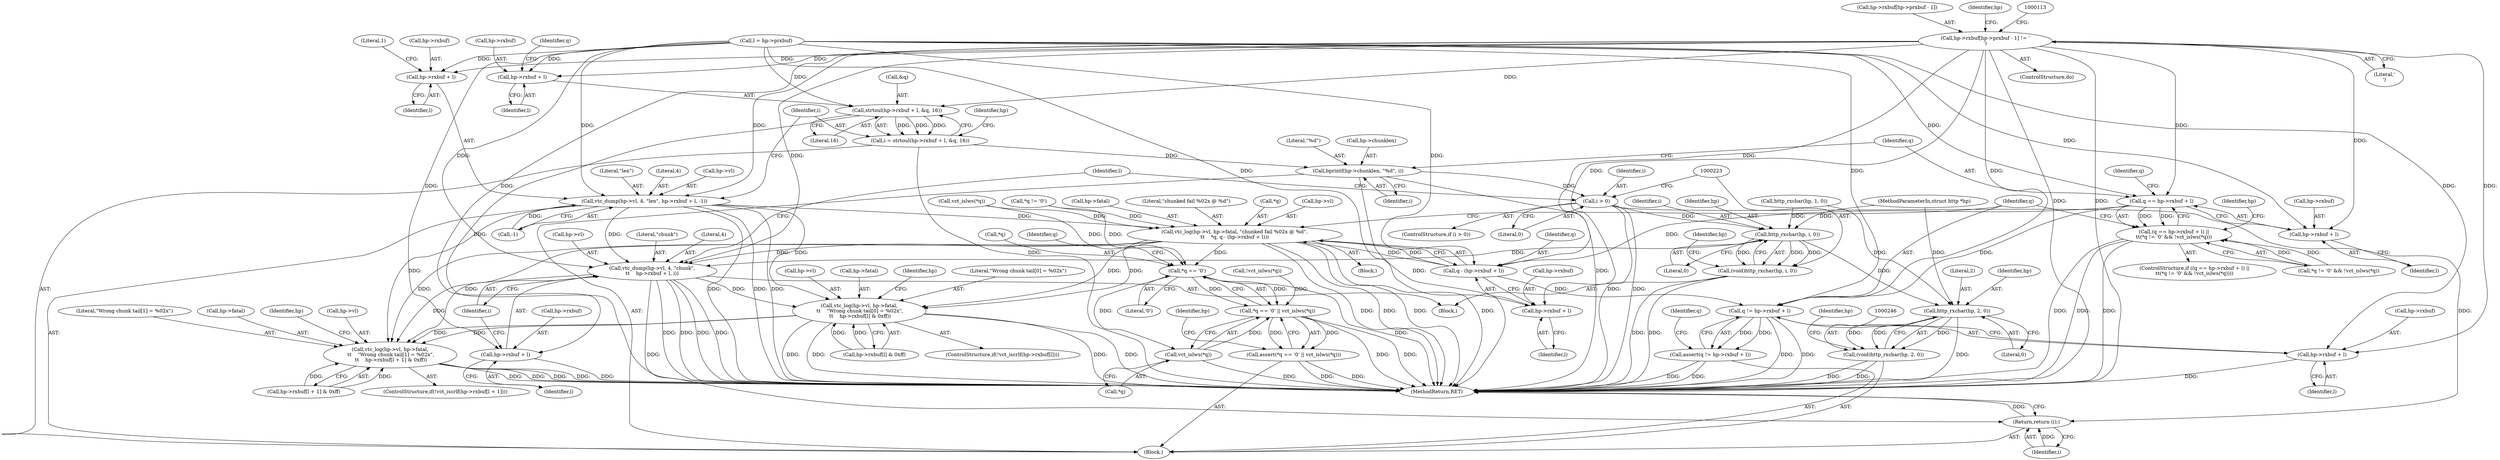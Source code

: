 digraph "0_Varnish-Cache_85e8468bec9416bd7e16b0d80cb820ecd2b330c3_1@array" {
"1000118" [label="(Call,hp->rxbuf[hp->prxbuf - 1] != '\n')"];
"1000129" [label="(Call,vtc_dump(hp->vl, 4, \"len\", hp->rxbuf + l, -1))"];
"1000178" [label="(Call,vtc_log(hp->vl, hp->fatal, \"chunked fail %02x @ %d\",\n\t\t    *q, q - (hp->rxbuf + l)))"];
"1000205" [label="(Call,*q == '\0')"];
"1000204" [label="(Call,*q == '\0' || vct_islws(*q))"];
"1000203" [label="(Call,assert(*q == '\0' || vct_islws(*q)))"];
"1000209" [label="(Call,vct_islws(*q))"];
"1000228" [label="(Call,vtc_dump(hp->vl, 4, \"chunk\",\n\t\t    hp->rxbuf + l, i))"];
"1000259" [label="(Call,vtc_log(hp->vl, hp->fatal,\n \t\t    \"Wrong chunk tail[0] = %02x\",\n \t\t    hp->rxbuf[l] & 0xff))"];
"1000284" [label="(Call,vtc_log(hp->vl, hp->fatal,\n \t\t    \"Wrong chunk tail[1] = %02x\",\n \t\t    hp->rxbuf[l + 1] & 0xff))"];
"1000313" [label="(Return,return (i);)"];
"1000135" [label="(Call,hp->rxbuf + l)"];
"1000144" [label="(Call,strtoul(hp->rxbuf + l, &q, 16))"];
"1000142" [label="(Call,i = strtoul(hp->rxbuf + l, &q, 16))"];
"1000153" [label="(Call,bprintf(hp->chunklen, \"%d\", i))"];
"1000218" [label="(Call,i > 0)"];
"1000224" [label="(Call,http_rxchar(hp, i, 0))"];
"1000222" [label="(Call,(void)http_rxchar(hp, i, 0))"];
"1000247" [label="(Call,http_rxchar(hp, 2, 0))"];
"1000245" [label="(Call,(void)http_rxchar(hp, 2, 0))"];
"1000145" [label="(Call,hp->rxbuf + l)"];
"1000161" [label="(Call,q == hp->rxbuf + l)"];
"1000160" [label="(Call,(q == hp->rxbuf + l) ||\n\t\t(*q != '\0' && !vct_islws(*q)))"];
"1000188" [label="(Call,q - (hp->rxbuf + l))"];
"1000196" [label="(Call,q != hp->rxbuf + l)"];
"1000195" [label="(Call,assert(q != hp->rxbuf + l))"];
"1000163" [label="(Call,hp->rxbuf + l)"];
"1000190" [label="(Call,hp->rxbuf + l)"];
"1000198" [label="(Call,hp->rxbuf + l)"];
"1000234" [label="(Call,hp->rxbuf + l)"];
"1000249" [label="(Literal,2)"];
"1000195" [label="(Call,assert(q != hp->rxbuf + l))"];
"1000228" [label="(Call,vtc_dump(hp->vl, 4, \"chunk\",\n\t\t    hp->rxbuf + l, i))"];
"1000180" [label="(Identifier,hp)"];
"1000142" [label="(Call,i = strtoul(hp->rxbuf + l, &q, 16))"];
"1000140" [label="(Call,-1)"];
"1000314" [label="(Identifier,i)"];
"1000153" [label="(Call,bprintf(hp->chunklen, \"%d\", i))"];
"1000235" [label="(Call,hp->rxbuf)"];
"1000155" [label="(Identifier,hp)"];
"1000251" [label="(ControlStructure,if(!vct_iscrlf(hp->rxbuf[l])))"];
"1000267" [label="(Call,hp->rxbuf[l] & 0xff)"];
"1000266" [label="(Literal,\"Wrong chunk tail[0] = %02x\")"];
"1000177" [label="(Block,)"];
"1000150" [label="(Call,&q)"];
"1000239" [label="(Identifier,i)"];
"1000111" [label="(ControlStructure,do)"];
"1000169" [label="(Call,*q != '\0')"];
"1000106" [label="(Call,l = hp->prxbuf)"];
"1000198" [label="(Call,hp->rxbuf + l)"];
"1000145" [label="(Call,hp->rxbuf + l)"];
"1000189" [label="(Identifier,q)"];
"1000241" [label="(Identifier,l)"];
"1000217" [label="(ControlStructure,if (i > 0))"];
"1000114" [label="(Call,http_rxchar(hp, 1, 0))"];
"1000182" [label="(Call,hp->fatal)"];
"1000194" [label="(Identifier,l)"];
"1000210" [label="(Call,*q)"];
"1000226" [label="(Identifier,i)"];
"1000259" [label="(Call,vtc_log(hp->vl, hp->fatal,\n \t\t    \"Wrong chunk tail[0] = %02x\",\n \t\t    hp->rxbuf[l] & 0xff))"];
"1000101" [label="(MethodParameterIn,struct http *hp)"];
"1000141" [label="(Literal,1)"];
"1000162" [label="(Identifier,q)"];
"1000163" [label="(Call,hp->rxbuf + l)"];
"1000118" [label="(Call,hp->rxbuf[hp->prxbuf - 1] != '\n')"];
"1000203" [label="(Call,assert(*q == '\0' || vct_islws(*q)))"];
"1000129" [label="(Call,vtc_dump(hp->vl, 4, \"len\", hp->rxbuf + l, -1))"];
"1000135" [label="(Call,hp->rxbuf + l)"];
"1000284" [label="(Call,vtc_log(hp->vl, hp->fatal,\n \t\t    \"Wrong chunk tail[1] = %02x\",\n \t\t    hp->rxbuf[l + 1] & 0xff))"];
"1000233" [label="(Literal,\"chunk\")"];
"1000219" [label="(Identifier,i)"];
"1000232" [label="(Literal,4)"];
"1000209" [label="(Call,vct_islws(*q))"];
"1000185" [label="(Literal,\"chunked fail %02x @ %d\")"];
"1000222" [label="(Call,(void)http_rxchar(hp, i, 0))"];
"1000260" [label="(Call,hp->vl)"];
"1000229" [label="(Call,hp->vl)"];
"1000274" [label="(ControlStructure,if(!vct_iscrlf(hp->rxbuf[l + 1])))"];
"1000134" [label="(Literal,\"len\")"];
"1000220" [label="(Literal,0)"];
"1000128" [label="(Literal,'\n')"];
"1000152" [label="(Literal,16)"];
"1000207" [label="(Identifier,q)"];
"1000238" [label="(Identifier,l)"];
"1000199" [label="(Call,hp->rxbuf)"];
"1000303" [label="(Identifier,hp)"];
"1000263" [label="(Call,hp->fatal)"];
"1000158" [label="(Identifier,i)"];
"1000214" [label="(Identifier,hp)"];
"1000204" [label="(Call,*q == '\0' || vct_islws(*q))"];
"1000285" [label="(Call,hp->vl)"];
"1000234" [label="(Call,hp->rxbuf + l)"];
"1000191" [label="(Call,hp->rxbuf)"];
"1000171" [label="(Identifier,q)"];
"1000256" [label="(Identifier,hp)"];
"1000188" [label="(Call,q - (hp->rxbuf + l))"];
"1000279" [label="(Identifier,hp)"];
"1000143" [label="(Identifier,i)"];
"1000250" [label="(Literal,0)"];
"1000154" [label="(Call,hp->chunklen)"];
"1000119" [label="(Call,hp->rxbuf[hp->prxbuf - 1])"];
"1000315" [label="(MethodReturn,RET)"];
"1000173" [label="(Call,!vct_islws(*q))"];
"1000151" [label="(Identifier,q)"];
"1000206" [label="(Call,*q)"];
"1000164" [label="(Call,hp->rxbuf)"];
"1000202" [label="(Identifier,l)"];
"1000197" [label="(Identifier,q)"];
"1000211" [label="(Identifier,q)"];
"1000149" [label="(Identifier,l)"];
"1000196" [label="(Call,q != hp->rxbuf + l)"];
"1000102" [label="(Block,)"];
"1000225" [label="(Identifier,hp)"];
"1000167" [label="(Identifier,l)"];
"1000248" [label="(Identifier,hp)"];
"1000146" [label="(Call,hp->rxbuf)"];
"1000291" [label="(Literal,\"Wrong chunk tail[1] = %02x\")"];
"1000190" [label="(Call,hp->rxbuf + l)"];
"1000144" [label="(Call,strtoul(hp->rxbuf + l, &q, 16))"];
"1000157" [label="(Literal,\"%d\")"];
"1000168" [label="(Call,*q != '\0' && !vct_islws(*q))"];
"1000227" [label="(Literal,0)"];
"1000186" [label="(Call,*q)"];
"1000136" [label="(Call,hp->rxbuf)"];
"1000161" [label="(Call,q == hp->rxbuf + l)"];
"1000160" [label="(Call,(q == hp->rxbuf + l) ||\n\t\t(*q != '\0' && !vct_islws(*q)))"];
"1000174" [label="(Call,vct_islws(*q))"];
"1000131" [label="(Identifier,hp)"];
"1000133" [label="(Literal,4)"];
"1000221" [label="(Block,)"];
"1000230" [label="(Identifier,hp)"];
"1000313" [label="(Return,return (i);)"];
"1000292" [label="(Call,hp->rxbuf[l + 1] & 0xff)"];
"1000178" [label="(Call,vtc_log(hp->vl, hp->fatal, \"chunked fail %02x @ %d\",\n\t\t    *q, q - (hp->rxbuf + l)))"];
"1000139" [label="(Identifier,l)"];
"1000247" [label="(Call,http_rxchar(hp, 2, 0))"];
"1000224" [label="(Call,http_rxchar(hp, i, 0))"];
"1000288" [label="(Call,hp->fatal)"];
"1000130" [label="(Call,hp->vl)"];
"1000159" [label="(ControlStructure,if ((q == hp->rxbuf + l) ||\n\t\t(*q != '\0' && !vct_islws(*q))))"];
"1000245" [label="(Call,(void)http_rxchar(hp, 2, 0))"];
"1000208" [label="(Literal,'\0')"];
"1000218" [label="(Call,i > 0)"];
"1000179" [label="(Call,hp->vl)"];
"1000205" [label="(Call,*q == '\0')"];
"1000118" -> "1000111"  [label="AST: "];
"1000118" -> "1000128"  [label="CFG: "];
"1000119" -> "1000118"  [label="AST: "];
"1000128" -> "1000118"  [label="AST: "];
"1000113" -> "1000118"  [label="CFG: "];
"1000131" -> "1000118"  [label="CFG: "];
"1000118" -> "1000315"  [label="DDG: "];
"1000118" -> "1000315"  [label="DDG: "];
"1000118" -> "1000129"  [label="DDG: "];
"1000118" -> "1000135"  [label="DDG: "];
"1000118" -> "1000144"  [label="DDG: "];
"1000118" -> "1000145"  [label="DDG: "];
"1000118" -> "1000161"  [label="DDG: "];
"1000118" -> "1000163"  [label="DDG: "];
"1000118" -> "1000188"  [label="DDG: "];
"1000118" -> "1000190"  [label="DDG: "];
"1000118" -> "1000196"  [label="DDG: "];
"1000118" -> "1000198"  [label="DDG: "];
"1000118" -> "1000228"  [label="DDG: "];
"1000118" -> "1000234"  [label="DDG: "];
"1000129" -> "1000102"  [label="AST: "];
"1000129" -> "1000140"  [label="CFG: "];
"1000130" -> "1000129"  [label="AST: "];
"1000133" -> "1000129"  [label="AST: "];
"1000134" -> "1000129"  [label="AST: "];
"1000135" -> "1000129"  [label="AST: "];
"1000140" -> "1000129"  [label="AST: "];
"1000143" -> "1000129"  [label="CFG: "];
"1000129" -> "1000315"  [label="DDG: "];
"1000129" -> "1000315"  [label="DDG: "];
"1000129" -> "1000315"  [label="DDG: "];
"1000106" -> "1000129"  [label="DDG: "];
"1000140" -> "1000129"  [label="DDG: "];
"1000129" -> "1000178"  [label="DDG: "];
"1000129" -> "1000228"  [label="DDG: "];
"1000129" -> "1000259"  [label="DDG: "];
"1000129" -> "1000284"  [label="DDG: "];
"1000178" -> "1000177"  [label="AST: "];
"1000178" -> "1000188"  [label="CFG: "];
"1000179" -> "1000178"  [label="AST: "];
"1000182" -> "1000178"  [label="AST: "];
"1000185" -> "1000178"  [label="AST: "];
"1000186" -> "1000178"  [label="AST: "];
"1000188" -> "1000178"  [label="AST: "];
"1000197" -> "1000178"  [label="CFG: "];
"1000178" -> "1000315"  [label="DDG: "];
"1000178" -> "1000315"  [label="DDG: "];
"1000178" -> "1000315"  [label="DDG: "];
"1000178" -> "1000315"  [label="DDG: "];
"1000169" -> "1000178"  [label="DDG: "];
"1000174" -> "1000178"  [label="DDG: "];
"1000188" -> "1000178"  [label="DDG: "];
"1000188" -> "1000178"  [label="DDG: "];
"1000178" -> "1000205"  [label="DDG: "];
"1000178" -> "1000228"  [label="DDG: "];
"1000178" -> "1000259"  [label="DDG: "];
"1000178" -> "1000259"  [label="DDG: "];
"1000178" -> "1000284"  [label="DDG: "];
"1000178" -> "1000284"  [label="DDG: "];
"1000205" -> "1000204"  [label="AST: "];
"1000205" -> "1000208"  [label="CFG: "];
"1000206" -> "1000205"  [label="AST: "];
"1000208" -> "1000205"  [label="AST: "];
"1000211" -> "1000205"  [label="CFG: "];
"1000204" -> "1000205"  [label="CFG: "];
"1000205" -> "1000315"  [label="DDG: "];
"1000205" -> "1000204"  [label="DDG: "];
"1000205" -> "1000204"  [label="DDG: "];
"1000169" -> "1000205"  [label="DDG: "];
"1000174" -> "1000205"  [label="DDG: "];
"1000205" -> "1000209"  [label="DDG: "];
"1000204" -> "1000203"  [label="AST: "];
"1000204" -> "1000209"  [label="CFG: "];
"1000209" -> "1000204"  [label="AST: "];
"1000203" -> "1000204"  [label="CFG: "];
"1000204" -> "1000315"  [label="DDG: "];
"1000204" -> "1000315"  [label="DDG: "];
"1000204" -> "1000203"  [label="DDG: "];
"1000204" -> "1000203"  [label="DDG: "];
"1000173" -> "1000204"  [label="DDG: "];
"1000209" -> "1000204"  [label="DDG: "];
"1000203" -> "1000102"  [label="AST: "];
"1000214" -> "1000203"  [label="CFG: "];
"1000203" -> "1000315"  [label="DDG: "];
"1000203" -> "1000315"  [label="DDG: "];
"1000209" -> "1000210"  [label="CFG: "];
"1000210" -> "1000209"  [label="AST: "];
"1000209" -> "1000315"  [label="DDG: "];
"1000228" -> "1000221"  [label="AST: "];
"1000228" -> "1000239"  [label="CFG: "];
"1000229" -> "1000228"  [label="AST: "];
"1000232" -> "1000228"  [label="AST: "];
"1000233" -> "1000228"  [label="AST: "];
"1000234" -> "1000228"  [label="AST: "];
"1000239" -> "1000228"  [label="AST: "];
"1000241" -> "1000228"  [label="CFG: "];
"1000228" -> "1000315"  [label="DDG: "];
"1000228" -> "1000315"  [label="DDG: "];
"1000228" -> "1000315"  [label="DDG: "];
"1000228" -> "1000315"  [label="DDG: "];
"1000106" -> "1000228"  [label="DDG: "];
"1000224" -> "1000228"  [label="DDG: "];
"1000228" -> "1000259"  [label="DDG: "];
"1000228" -> "1000284"  [label="DDG: "];
"1000228" -> "1000313"  [label="DDG: "];
"1000259" -> "1000251"  [label="AST: "];
"1000259" -> "1000267"  [label="CFG: "];
"1000260" -> "1000259"  [label="AST: "];
"1000263" -> "1000259"  [label="AST: "];
"1000266" -> "1000259"  [label="AST: "];
"1000267" -> "1000259"  [label="AST: "];
"1000279" -> "1000259"  [label="CFG: "];
"1000259" -> "1000315"  [label="DDG: "];
"1000259" -> "1000315"  [label="DDG: "];
"1000259" -> "1000315"  [label="DDG: "];
"1000259" -> "1000315"  [label="DDG: "];
"1000267" -> "1000259"  [label="DDG: "];
"1000267" -> "1000259"  [label="DDG: "];
"1000259" -> "1000284"  [label="DDG: "];
"1000259" -> "1000284"  [label="DDG: "];
"1000284" -> "1000274"  [label="AST: "];
"1000284" -> "1000292"  [label="CFG: "];
"1000285" -> "1000284"  [label="AST: "];
"1000288" -> "1000284"  [label="AST: "];
"1000291" -> "1000284"  [label="AST: "];
"1000292" -> "1000284"  [label="AST: "];
"1000303" -> "1000284"  [label="CFG: "];
"1000284" -> "1000315"  [label="DDG: "];
"1000284" -> "1000315"  [label="DDG: "];
"1000284" -> "1000315"  [label="DDG: "];
"1000284" -> "1000315"  [label="DDG: "];
"1000292" -> "1000284"  [label="DDG: "];
"1000292" -> "1000284"  [label="DDG: "];
"1000313" -> "1000102"  [label="AST: "];
"1000313" -> "1000314"  [label="CFG: "];
"1000314" -> "1000313"  [label="AST: "];
"1000315" -> "1000313"  [label="CFG: "];
"1000313" -> "1000315"  [label="DDG: "];
"1000314" -> "1000313"  [label="DDG: "];
"1000218" -> "1000313"  [label="DDG: "];
"1000135" -> "1000139"  [label="CFG: "];
"1000136" -> "1000135"  [label="AST: "];
"1000139" -> "1000135"  [label="AST: "];
"1000141" -> "1000135"  [label="CFG: "];
"1000106" -> "1000135"  [label="DDG: "];
"1000144" -> "1000142"  [label="AST: "];
"1000144" -> "1000152"  [label="CFG: "];
"1000145" -> "1000144"  [label="AST: "];
"1000150" -> "1000144"  [label="AST: "];
"1000152" -> "1000144"  [label="AST: "];
"1000142" -> "1000144"  [label="CFG: "];
"1000144" -> "1000315"  [label="DDG: "];
"1000144" -> "1000142"  [label="DDG: "];
"1000144" -> "1000142"  [label="DDG: "];
"1000144" -> "1000142"  [label="DDG: "];
"1000106" -> "1000144"  [label="DDG: "];
"1000142" -> "1000102"  [label="AST: "];
"1000143" -> "1000142"  [label="AST: "];
"1000155" -> "1000142"  [label="CFG: "];
"1000142" -> "1000315"  [label="DDG: "];
"1000142" -> "1000153"  [label="DDG: "];
"1000153" -> "1000102"  [label="AST: "];
"1000153" -> "1000158"  [label="CFG: "];
"1000154" -> "1000153"  [label="AST: "];
"1000157" -> "1000153"  [label="AST: "];
"1000158" -> "1000153"  [label="AST: "];
"1000162" -> "1000153"  [label="CFG: "];
"1000153" -> "1000315"  [label="DDG: "];
"1000153" -> "1000315"  [label="DDG: "];
"1000153" -> "1000218"  [label="DDG: "];
"1000218" -> "1000217"  [label="AST: "];
"1000218" -> "1000220"  [label="CFG: "];
"1000219" -> "1000218"  [label="AST: "];
"1000220" -> "1000218"  [label="AST: "];
"1000223" -> "1000218"  [label="CFG: "];
"1000241" -> "1000218"  [label="CFG: "];
"1000218" -> "1000315"  [label="DDG: "];
"1000218" -> "1000315"  [label="DDG: "];
"1000218" -> "1000224"  [label="DDG: "];
"1000224" -> "1000222"  [label="AST: "];
"1000224" -> "1000227"  [label="CFG: "];
"1000225" -> "1000224"  [label="AST: "];
"1000226" -> "1000224"  [label="AST: "];
"1000227" -> "1000224"  [label="AST: "];
"1000222" -> "1000224"  [label="CFG: "];
"1000224" -> "1000222"  [label="DDG: "];
"1000224" -> "1000222"  [label="DDG: "];
"1000224" -> "1000222"  [label="DDG: "];
"1000114" -> "1000224"  [label="DDG: "];
"1000101" -> "1000224"  [label="DDG: "];
"1000224" -> "1000247"  [label="DDG: "];
"1000222" -> "1000221"  [label="AST: "];
"1000223" -> "1000222"  [label="AST: "];
"1000230" -> "1000222"  [label="CFG: "];
"1000222" -> "1000315"  [label="DDG: "];
"1000222" -> "1000315"  [label="DDG: "];
"1000247" -> "1000245"  [label="AST: "];
"1000247" -> "1000250"  [label="CFG: "];
"1000248" -> "1000247"  [label="AST: "];
"1000249" -> "1000247"  [label="AST: "];
"1000250" -> "1000247"  [label="AST: "];
"1000245" -> "1000247"  [label="CFG: "];
"1000247" -> "1000315"  [label="DDG: "];
"1000247" -> "1000245"  [label="DDG: "];
"1000247" -> "1000245"  [label="DDG: "];
"1000247" -> "1000245"  [label="DDG: "];
"1000114" -> "1000247"  [label="DDG: "];
"1000101" -> "1000247"  [label="DDG: "];
"1000245" -> "1000102"  [label="AST: "];
"1000246" -> "1000245"  [label="AST: "];
"1000256" -> "1000245"  [label="CFG: "];
"1000245" -> "1000315"  [label="DDG: "];
"1000245" -> "1000315"  [label="DDG: "];
"1000145" -> "1000149"  [label="CFG: "];
"1000146" -> "1000145"  [label="AST: "];
"1000149" -> "1000145"  [label="AST: "];
"1000151" -> "1000145"  [label="CFG: "];
"1000106" -> "1000145"  [label="DDG: "];
"1000161" -> "1000160"  [label="AST: "];
"1000161" -> "1000163"  [label="CFG: "];
"1000162" -> "1000161"  [label="AST: "];
"1000163" -> "1000161"  [label="AST: "];
"1000171" -> "1000161"  [label="CFG: "];
"1000160" -> "1000161"  [label="CFG: "];
"1000161" -> "1000160"  [label="DDG: "];
"1000161" -> "1000160"  [label="DDG: "];
"1000106" -> "1000161"  [label="DDG: "];
"1000161" -> "1000188"  [label="DDG: "];
"1000161" -> "1000196"  [label="DDG: "];
"1000160" -> "1000159"  [label="AST: "];
"1000160" -> "1000168"  [label="CFG: "];
"1000168" -> "1000160"  [label="AST: "];
"1000180" -> "1000160"  [label="CFG: "];
"1000197" -> "1000160"  [label="CFG: "];
"1000160" -> "1000315"  [label="DDG: "];
"1000160" -> "1000315"  [label="DDG: "];
"1000160" -> "1000315"  [label="DDG: "];
"1000168" -> "1000160"  [label="DDG: "];
"1000168" -> "1000160"  [label="DDG: "];
"1000188" -> "1000190"  [label="CFG: "];
"1000189" -> "1000188"  [label="AST: "];
"1000190" -> "1000188"  [label="AST: "];
"1000106" -> "1000188"  [label="DDG: "];
"1000188" -> "1000196"  [label="DDG: "];
"1000196" -> "1000195"  [label="AST: "];
"1000196" -> "1000198"  [label="CFG: "];
"1000197" -> "1000196"  [label="AST: "];
"1000198" -> "1000196"  [label="AST: "];
"1000195" -> "1000196"  [label="CFG: "];
"1000196" -> "1000315"  [label="DDG: "];
"1000196" -> "1000315"  [label="DDG: "];
"1000196" -> "1000195"  [label="DDG: "];
"1000196" -> "1000195"  [label="DDG: "];
"1000106" -> "1000196"  [label="DDG: "];
"1000195" -> "1000102"  [label="AST: "];
"1000207" -> "1000195"  [label="CFG: "];
"1000195" -> "1000315"  [label="DDG: "];
"1000195" -> "1000315"  [label="DDG: "];
"1000163" -> "1000167"  [label="CFG: "];
"1000164" -> "1000163"  [label="AST: "];
"1000167" -> "1000163"  [label="AST: "];
"1000106" -> "1000163"  [label="DDG: "];
"1000190" -> "1000194"  [label="CFG: "];
"1000191" -> "1000190"  [label="AST: "];
"1000194" -> "1000190"  [label="AST: "];
"1000106" -> "1000190"  [label="DDG: "];
"1000198" -> "1000202"  [label="CFG: "];
"1000199" -> "1000198"  [label="AST: "];
"1000202" -> "1000198"  [label="AST: "];
"1000198" -> "1000315"  [label="DDG: "];
"1000106" -> "1000198"  [label="DDG: "];
"1000234" -> "1000238"  [label="CFG: "];
"1000235" -> "1000234"  [label="AST: "];
"1000238" -> "1000234"  [label="AST: "];
"1000239" -> "1000234"  [label="CFG: "];
"1000234" -> "1000315"  [label="DDG: "];
"1000106" -> "1000234"  [label="DDG: "];
}
